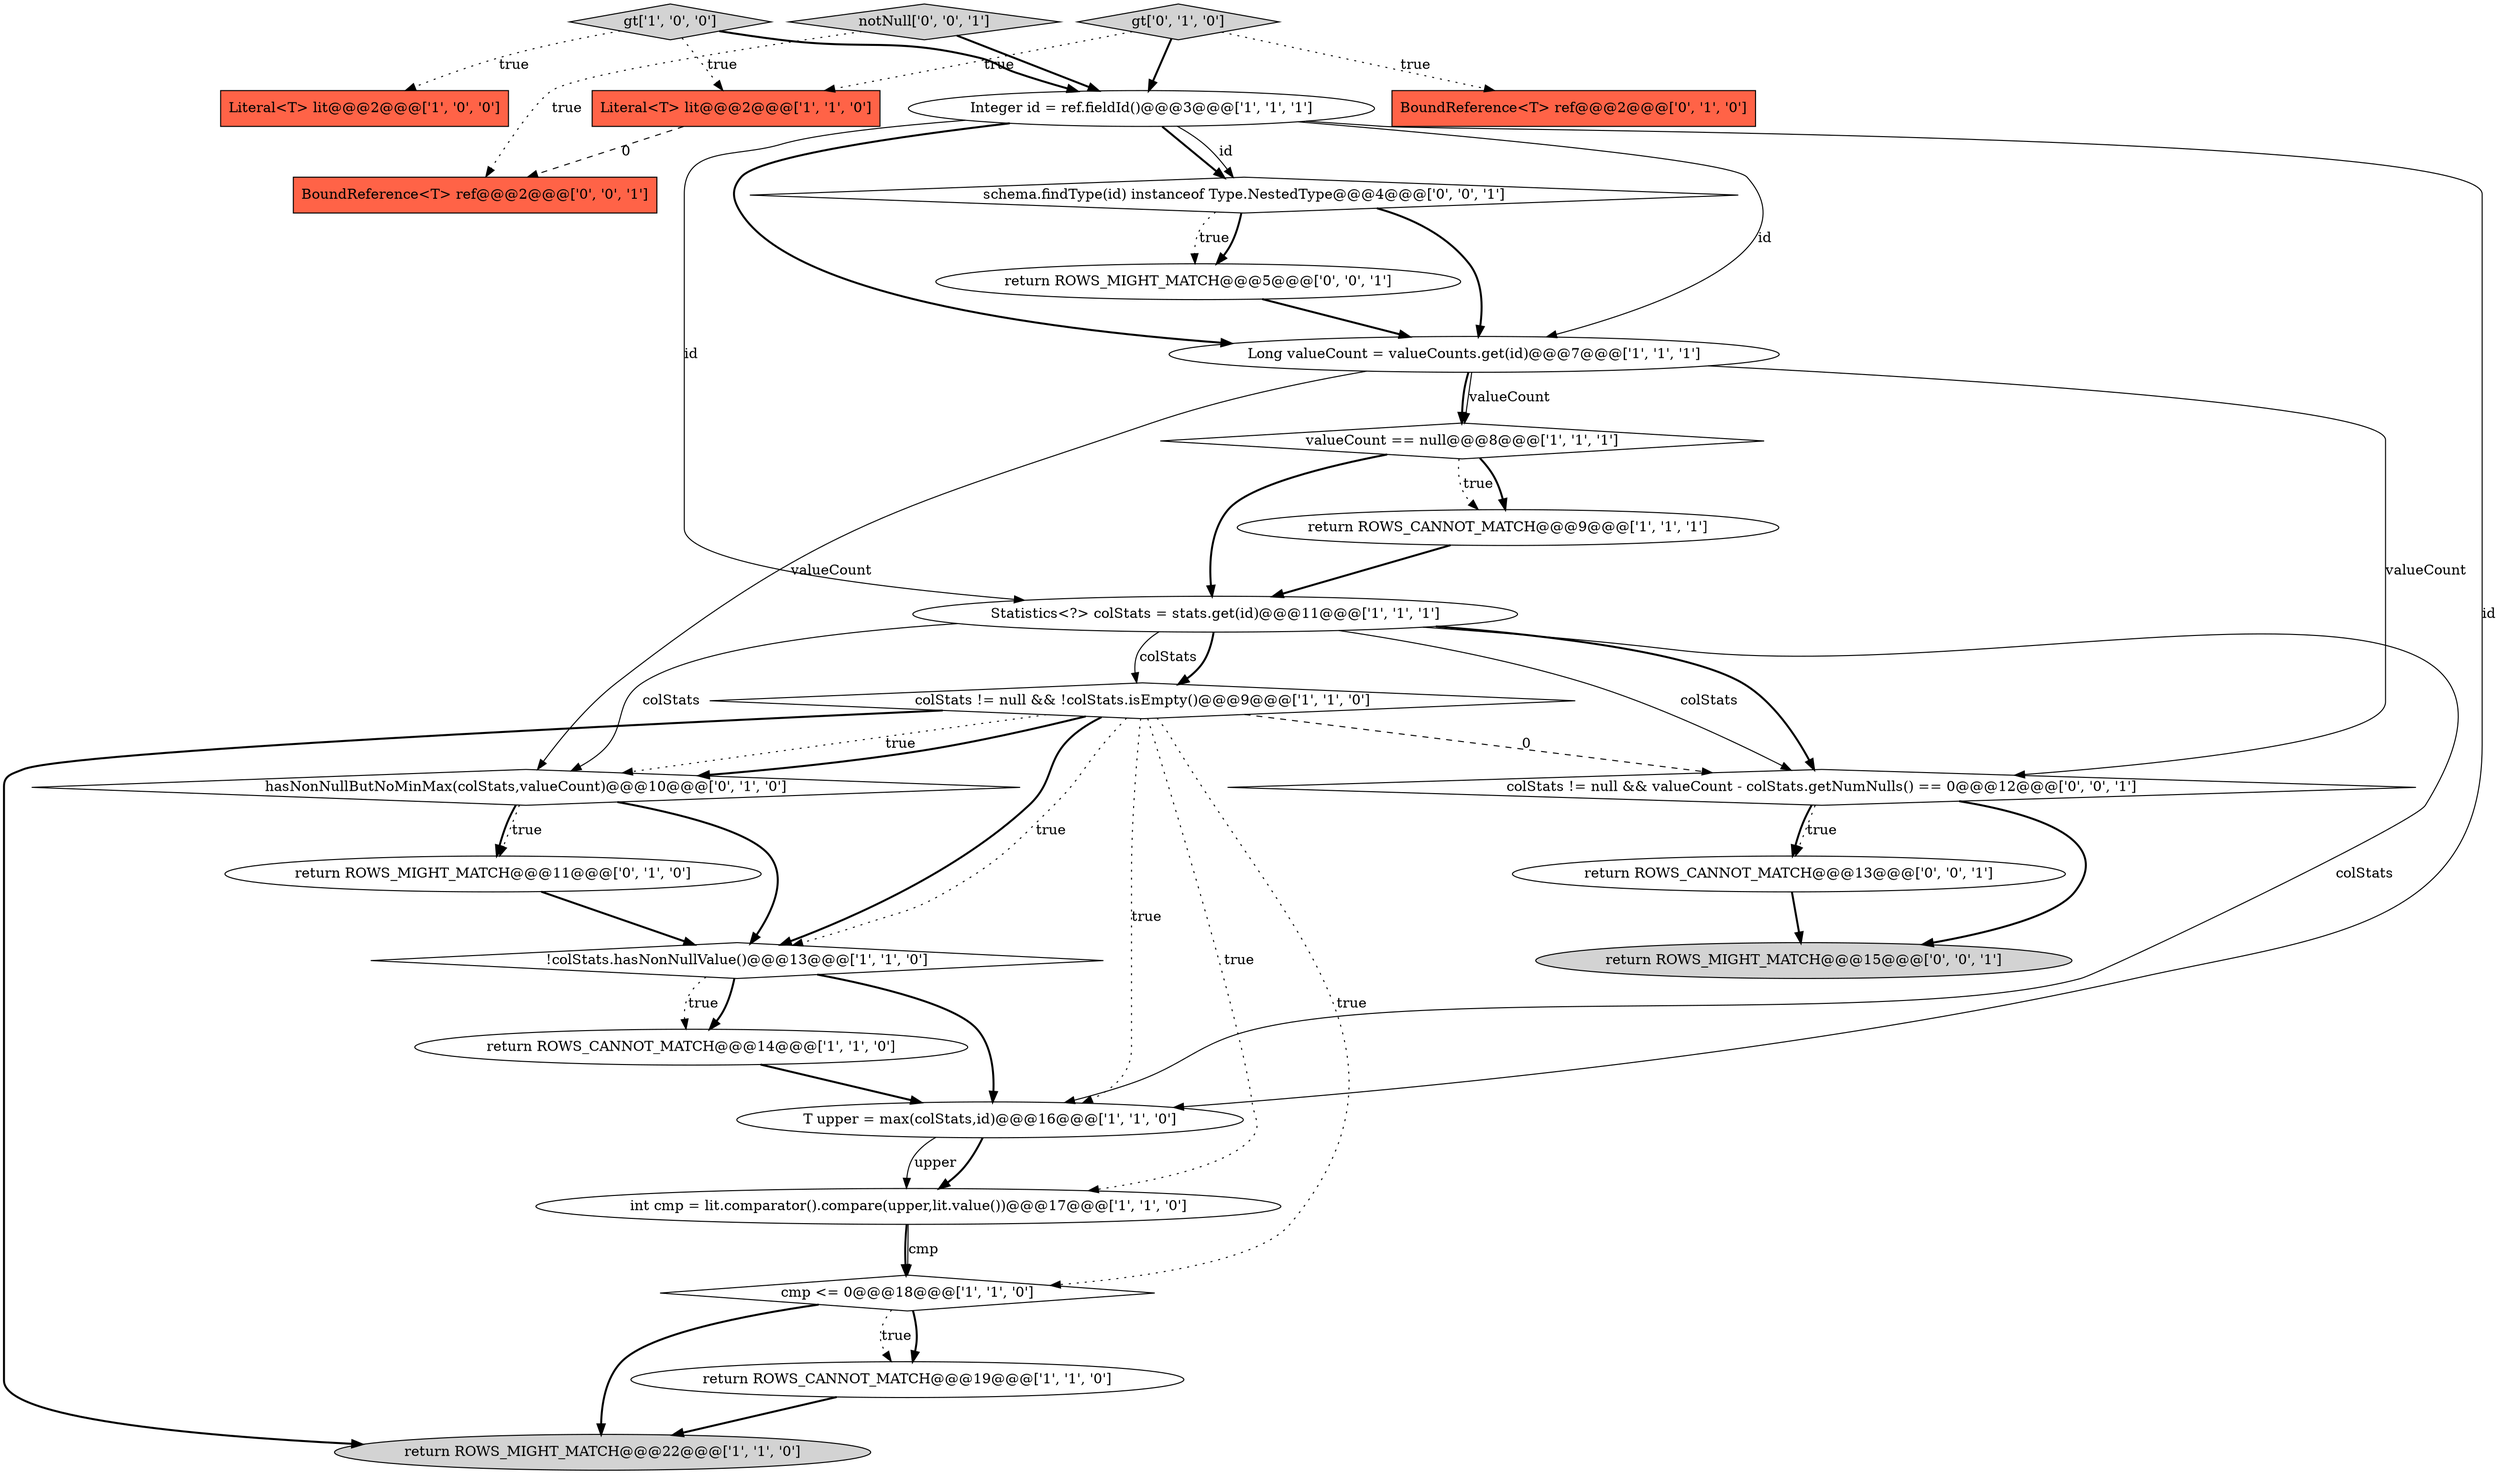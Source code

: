 digraph {
14 [style = filled, label = "Long valueCount = valueCounts.get(id)@@@7@@@['1', '1', '1']", fillcolor = white, shape = ellipse image = "AAA0AAABBB1BBB"];
1 [style = filled, label = "colStats != null && !colStats.isEmpty()@@@9@@@['1', '1', '0']", fillcolor = white, shape = diamond image = "AAA0AAABBB1BBB"];
15 [style = filled, label = "T upper = max(colStats,id)@@@16@@@['1', '1', '0']", fillcolor = white, shape = ellipse image = "AAA0AAABBB1BBB"];
3 [style = filled, label = "return ROWS_MIGHT_MATCH@@@22@@@['1', '1', '0']", fillcolor = lightgray, shape = ellipse image = "AAA0AAABBB1BBB"];
13 [style = filled, label = "Literal<T> lit@@@2@@@['1', '1', '0']", fillcolor = tomato, shape = box image = "AAA0AAABBB1BBB"];
22 [style = filled, label = "return ROWS_CANNOT_MATCH@@@13@@@['0', '0', '1']", fillcolor = white, shape = ellipse image = "AAA0AAABBB3BBB"];
19 [style = filled, label = "return ROWS_MIGHT_MATCH@@@11@@@['0', '1', '0']", fillcolor = white, shape = ellipse image = "AAA1AAABBB2BBB"];
21 [style = filled, label = "schema.findType(id) instanceof Type.NestedType@@@4@@@['0', '0', '1']", fillcolor = white, shape = diamond image = "AAA0AAABBB3BBB"];
11 [style = filled, label = "Integer id = ref.fieldId()@@@3@@@['1', '1', '1']", fillcolor = white, shape = ellipse image = "AAA0AAABBB1BBB"];
16 [style = filled, label = "BoundReference<T> ref@@@2@@@['0', '1', '0']", fillcolor = tomato, shape = box image = "AAA0AAABBB2BBB"];
4 [style = filled, label = "Literal<T> lit@@@2@@@['1', '0', '0']", fillcolor = tomato, shape = box image = "AAA0AAABBB1BBB"];
12 [style = filled, label = "!colStats.hasNonNullValue()@@@13@@@['1', '1', '0']", fillcolor = white, shape = diamond image = "AAA0AAABBB1BBB"];
10 [style = filled, label = "valueCount == null@@@8@@@['1', '1', '1']", fillcolor = white, shape = diamond image = "AAA0AAABBB1BBB"];
26 [style = filled, label = "return ROWS_MIGHT_MATCH@@@15@@@['0', '0', '1']", fillcolor = lightgray, shape = ellipse image = "AAA0AAABBB3BBB"];
0 [style = filled, label = "gt['1', '0', '0']", fillcolor = lightgray, shape = diamond image = "AAA0AAABBB1BBB"];
18 [style = filled, label = "gt['0', '1', '0']", fillcolor = lightgray, shape = diamond image = "AAA0AAABBB2BBB"];
25 [style = filled, label = "colStats != null && valueCount - colStats.getNumNulls() == 0@@@12@@@['0', '0', '1']", fillcolor = white, shape = diamond image = "AAA0AAABBB3BBB"];
5 [style = filled, label = "Statistics<?> colStats = stats.get(id)@@@11@@@['1', '1', '1']", fillcolor = white, shape = ellipse image = "AAA0AAABBB1BBB"];
9 [style = filled, label = "return ROWS_CANNOT_MATCH@@@19@@@['1', '1', '0']", fillcolor = white, shape = ellipse image = "AAA0AAABBB1BBB"];
17 [style = filled, label = "hasNonNullButNoMinMax(colStats,valueCount)@@@10@@@['0', '1', '0']", fillcolor = white, shape = diamond image = "AAA1AAABBB2BBB"];
24 [style = filled, label = "return ROWS_MIGHT_MATCH@@@5@@@['0', '0', '1']", fillcolor = white, shape = ellipse image = "AAA0AAABBB3BBB"];
7 [style = filled, label = "return ROWS_CANNOT_MATCH@@@9@@@['1', '1', '1']", fillcolor = white, shape = ellipse image = "AAA0AAABBB1BBB"];
23 [style = filled, label = "BoundReference<T> ref@@@2@@@['0', '0', '1']", fillcolor = tomato, shape = box image = "AAA0AAABBB3BBB"];
6 [style = filled, label = "int cmp = lit.comparator().compare(upper,lit.value())@@@17@@@['1', '1', '0']", fillcolor = white, shape = ellipse image = "AAA0AAABBB1BBB"];
20 [style = filled, label = "notNull['0', '0', '1']", fillcolor = lightgray, shape = diamond image = "AAA0AAABBB3BBB"];
2 [style = filled, label = "return ROWS_CANNOT_MATCH@@@14@@@['1', '1', '0']", fillcolor = white, shape = ellipse image = "AAA0AAABBB1BBB"];
8 [style = filled, label = "cmp <= 0@@@18@@@['1', '1', '0']", fillcolor = white, shape = diamond image = "AAA0AAABBB1BBB"];
17->19 [style = dotted, label="true"];
1->25 [style = dashed, label="0"];
21->14 [style = bold, label=""];
1->8 [style = dotted, label="true"];
8->9 [style = bold, label=""];
11->21 [style = bold, label=""];
1->15 [style = dotted, label="true"];
6->8 [style = solid, label="cmp"];
1->12 [style = bold, label=""];
12->15 [style = bold, label=""];
5->1 [style = bold, label=""];
12->2 [style = bold, label=""];
17->19 [style = bold, label=""];
25->26 [style = bold, label=""];
9->3 [style = bold, label=""];
21->24 [style = dotted, label="true"];
5->25 [style = solid, label="colStats"];
5->17 [style = solid, label="colStats"];
0->13 [style = dotted, label="true"];
17->12 [style = bold, label=""];
14->17 [style = solid, label="valueCount"];
21->24 [style = bold, label=""];
10->7 [style = dotted, label="true"];
1->6 [style = dotted, label="true"];
1->17 [style = dotted, label="true"];
12->2 [style = dotted, label="true"];
6->8 [style = bold, label=""];
0->11 [style = bold, label=""];
11->14 [style = bold, label=""];
15->6 [style = bold, label=""];
25->22 [style = dotted, label="true"];
8->3 [style = bold, label=""];
20->23 [style = dotted, label="true"];
18->13 [style = dotted, label="true"];
11->15 [style = solid, label="id"];
13->23 [style = dashed, label="0"];
18->16 [style = dotted, label="true"];
10->7 [style = bold, label=""];
1->3 [style = bold, label=""];
15->6 [style = solid, label="upper"];
11->21 [style = solid, label="id"];
22->26 [style = bold, label=""];
5->25 [style = bold, label=""];
11->14 [style = solid, label="id"];
5->1 [style = solid, label="colStats"];
11->5 [style = solid, label="id"];
1->17 [style = bold, label=""];
1->12 [style = dotted, label="true"];
7->5 [style = bold, label=""];
5->15 [style = solid, label="colStats"];
14->10 [style = solid, label="valueCount"];
0->4 [style = dotted, label="true"];
24->14 [style = bold, label=""];
14->25 [style = solid, label="valueCount"];
14->10 [style = bold, label=""];
19->12 [style = bold, label=""];
25->22 [style = bold, label=""];
2->15 [style = bold, label=""];
10->5 [style = bold, label=""];
18->11 [style = bold, label=""];
20->11 [style = bold, label=""];
8->9 [style = dotted, label="true"];
}
